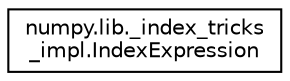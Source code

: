 digraph "Graphical Class Hierarchy"
{
 // LATEX_PDF_SIZE
  edge [fontname="Helvetica",fontsize="10",labelfontname="Helvetica",labelfontsize="10"];
  node [fontname="Helvetica",fontsize="10",shape=record];
  rankdir="LR";
  Node0 [label="numpy.lib._index_tricks\l_impl.IndexExpression",height=0.2,width=0.4,color="black", fillcolor="white", style="filled",URL="$classnumpy_1_1lib_1_1__index__tricks__impl_1_1IndexExpression.html",tooltip=" "];
}
